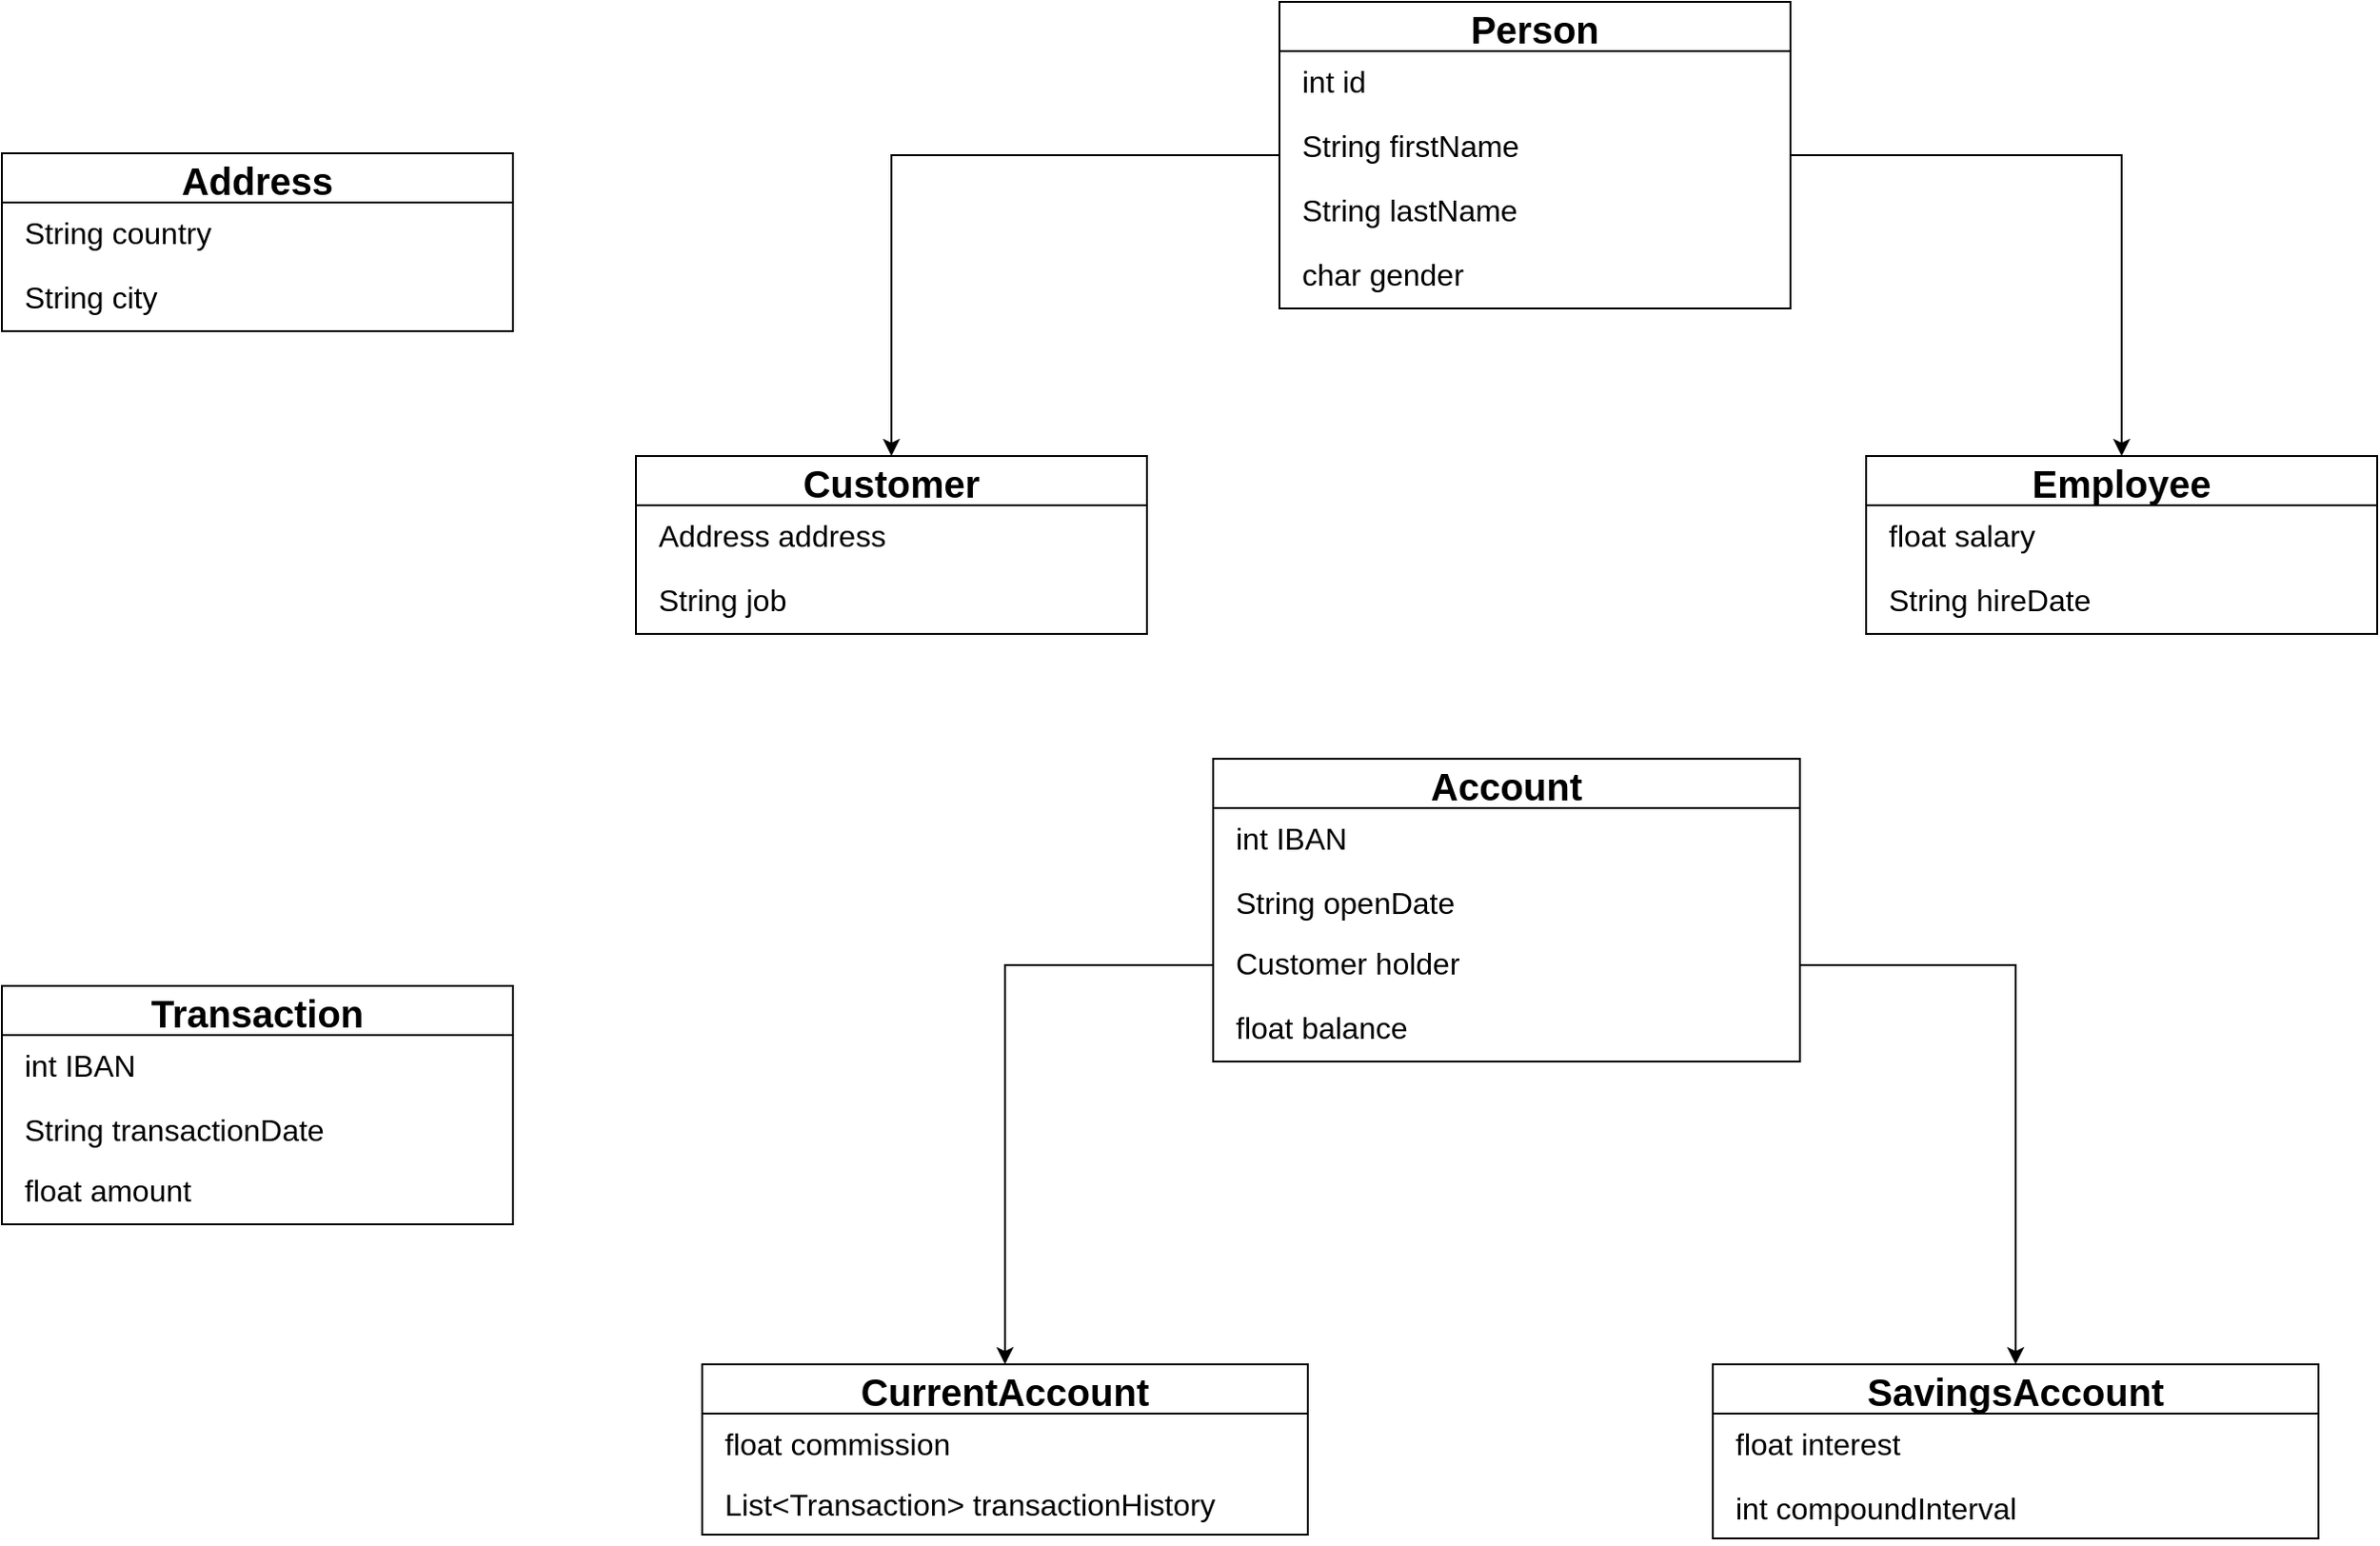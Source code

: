 <mxfile version="17.2.4" type="device" pages="2"><diagram id="C5RBs43oDa-KdzZeNtuy" name="Page-1"><mxGraphModel dx="2338" dy="754" grid="1" gridSize="10" guides="1" tooltips="1" connect="1" arrows="1" fold="1" page="1" pageScale="1" pageWidth="827" pageHeight="1169" math="0" shadow="0"><root><mxCell id="WIyWlLk6GJQsqaUBKTNV-0"/><mxCell id="WIyWlLk6GJQsqaUBKTNV-1" parent="WIyWlLk6GJQsqaUBKTNV-0"/><mxCell id="heWKViZD3AN_jhhnNJfN-25" style="edgeStyle=orthogonalEdgeStyle;rounded=0;orthogonalLoop=1;jettySize=auto;html=1;entryX=0.5;entryY=0;entryDx=0;entryDy=0;" parent="WIyWlLk6GJQsqaUBKTNV-1" source="NUFFoYU_g-1c8NiRlHDa-3" target="heWKViZD3AN_jhhnNJfN-7" edge="1"><mxGeometry relative="1" as="geometry"/></mxCell><mxCell id="JRsCaQAteEiBrNj9emDl-15" style="edgeStyle=orthogonalEdgeStyle;rounded=0;orthogonalLoop=1;jettySize=auto;html=1;entryX=0.5;entryY=0;entryDx=0;entryDy=0;" parent="WIyWlLk6GJQsqaUBKTNV-1" source="NUFFoYU_g-1c8NiRlHDa-3" target="heWKViZD3AN_jhhnNJfN-16" edge="1"><mxGeometry relative="1" as="geometry"/></mxCell><mxCell id="NUFFoYU_g-1c8NiRlHDa-3" value="Person" style="swimlane;fontStyle=1;childLayout=stackLayout;horizontal=1;startSize=26;fillColor=none;horizontalStack=0;resizeParent=1;resizeParentMax=0;resizeLast=0;collapsible=1;marginBottom=0;fontSize=20;" parent="WIyWlLk6GJQsqaUBKTNV-1" vertex="1"><mxGeometry x="-135" y="80" width="270" height="162" as="geometry"/></mxCell><mxCell id="NUFFoYU_g-1c8NiRlHDa-4" value="int id" style="text;strokeColor=none;fillColor=none;align=left;verticalAlign=top;spacingLeft=10;spacingRight=4;overflow=hidden;rotatable=0;points=[[0,0.5],[1,0.5]];portConstraint=eastwest;fontSize=16;" parent="NUFFoYU_g-1c8NiRlHDa-3" vertex="1"><mxGeometry y="26" width="270" height="34" as="geometry"/></mxCell><mxCell id="NUFFoYU_g-1c8NiRlHDa-20" value="String firstName" style="text;strokeColor=none;fillColor=none;align=left;verticalAlign=top;spacingLeft=10;spacingRight=4;overflow=hidden;rotatable=0;points=[[0,0.5],[1,0.5]];portConstraint=eastwest;fontSize=16;" parent="NUFFoYU_g-1c8NiRlHDa-3" vertex="1"><mxGeometry y="60" width="270" height="34" as="geometry"/></mxCell><mxCell id="NUFFoYU_g-1c8NiRlHDa-19" value="String lastName" style="text;strokeColor=none;fillColor=none;align=left;verticalAlign=top;spacingLeft=10;spacingRight=4;overflow=hidden;rotatable=0;points=[[0,0.5],[1,0.5]];portConstraint=eastwest;fontSize=16;" parent="NUFFoYU_g-1c8NiRlHDa-3" vertex="1"><mxGeometry y="94" width="270" height="34" as="geometry"/></mxCell><mxCell id="heWKViZD3AN_jhhnNJfN-3" value="char gender" style="text;strokeColor=none;fillColor=none;align=left;verticalAlign=top;spacingLeft=10;spacingRight=4;overflow=hidden;rotatable=0;points=[[0,0.5],[1,0.5]];portConstraint=eastwest;fontSize=16;" parent="NUFFoYU_g-1c8NiRlHDa-3" vertex="1"><mxGeometry y="128" width="270" height="34" as="geometry"/></mxCell><mxCell id="heWKViZD3AN_jhhnNJfN-7" value="Customer" style="swimlane;fontStyle=1;childLayout=stackLayout;horizontal=1;startSize=26;fillColor=none;horizontalStack=0;resizeParent=1;resizeParentMax=0;resizeLast=0;collapsible=1;marginBottom=0;fontSize=20;" parent="WIyWlLk6GJQsqaUBKTNV-1" vertex="1"><mxGeometry x="-475" y="320" width="270" height="94" as="geometry"/></mxCell><mxCell id="DANM6HYVFjvWs1n7LwVE-73" value="Address address" style="text;strokeColor=none;fillColor=none;align=left;verticalAlign=top;spacingLeft=10;spacingRight=4;overflow=hidden;rotatable=0;points=[[0,0.5],[1,0.5]];portConstraint=eastwest;fontSize=16;" parent="heWKViZD3AN_jhhnNJfN-7" vertex="1"><mxGeometry y="26" width="270" height="34" as="geometry"/></mxCell><mxCell id="7k4YhAPf_70Eh5BhcDwx-7" value="String job" style="text;strokeColor=none;fillColor=none;align=left;verticalAlign=top;spacingLeft=10;spacingRight=4;overflow=hidden;rotatable=0;points=[[0,0.5],[1,0.5]];portConstraint=eastwest;fontSize=16;" parent="heWKViZD3AN_jhhnNJfN-7" vertex="1"><mxGeometry y="60" width="270" height="34" as="geometry"/></mxCell><mxCell id="heWKViZD3AN_jhhnNJfN-16" value="Employee" style="swimlane;fontStyle=1;childLayout=stackLayout;horizontal=1;startSize=26;fillColor=none;horizontalStack=0;resizeParent=1;resizeParentMax=0;resizeLast=0;collapsible=1;marginBottom=0;fontSize=20;" parent="WIyWlLk6GJQsqaUBKTNV-1" vertex="1"><mxGeometry x="175" y="320" width="270" height="94" as="geometry"/></mxCell><mxCell id="heWKViZD3AN_jhhnNJfN-17" value="float salary" style="text;strokeColor=none;fillColor=none;align=left;verticalAlign=top;spacingLeft=10;spacingRight=4;overflow=hidden;rotatable=0;points=[[0,0.5],[1,0.5]];portConstraint=eastwest;fontSize=16;" parent="heWKViZD3AN_jhhnNJfN-16" vertex="1"><mxGeometry y="26" width="270" height="34" as="geometry"/></mxCell><mxCell id="heWKViZD3AN_jhhnNJfN-19" value="String hireDate" style="text;strokeColor=none;fillColor=none;align=left;verticalAlign=top;spacingLeft=10;spacingRight=4;overflow=hidden;rotatable=0;points=[[0,0.5],[1,0.5]];portConstraint=eastwest;fontSize=16;" parent="heWKViZD3AN_jhhnNJfN-16" vertex="1"><mxGeometry y="60" width="270" height="34" as="geometry"/></mxCell><mxCell id="DANM6HYVFjvWs1n7LwVE-15" value="Account" style="swimlane;fontStyle=1;childLayout=stackLayout;horizontal=1;startSize=26;fillColor=none;horizontalStack=0;resizeParent=1;resizeParentMax=0;resizeLast=0;collapsible=1;marginBottom=0;fontSize=20;" parent="WIyWlLk6GJQsqaUBKTNV-1" vertex="1"><mxGeometry x="-170" y="480" width="310" height="160" as="geometry"/></mxCell><mxCell id="DANM6HYVFjvWs1n7LwVE-17" value="int IBAN" style="text;strokeColor=none;fillColor=none;align=left;verticalAlign=top;spacingLeft=10;spacingRight=4;overflow=hidden;rotatable=0;points=[[0,0.5],[1,0.5]];portConstraint=eastwest;fontSize=16;" parent="DANM6HYVFjvWs1n7LwVE-15" vertex="1"><mxGeometry y="26" width="310" height="34" as="geometry"/></mxCell><mxCell id="DANM6HYVFjvWs1n7LwVE-16" value="String openDate" style="text;strokeColor=none;fillColor=none;align=left;verticalAlign=top;spacingLeft=10;spacingRight=4;overflow=hidden;rotatable=0;points=[[0,0.5],[1,0.5]];portConstraint=eastwest;fontSize=16;" parent="DANM6HYVFjvWs1n7LwVE-15" vertex="1"><mxGeometry y="60" width="310" height="32" as="geometry"/></mxCell><mxCell id="DANM6HYVFjvWs1n7LwVE-19" value="Customer holder" style="text;strokeColor=none;fillColor=none;align=left;verticalAlign=top;spacingLeft=10;spacingRight=4;overflow=hidden;rotatable=0;points=[[0,0.5],[1,0.5]];portConstraint=eastwest;fontSize=16;" parent="DANM6HYVFjvWs1n7LwVE-15" vertex="1"><mxGeometry y="92" width="310" height="34" as="geometry"/></mxCell><mxCell id="DANM6HYVFjvWs1n7LwVE-18" value="float balance" style="text;strokeColor=none;fillColor=none;align=left;verticalAlign=top;spacingLeft=10;spacingRight=4;overflow=hidden;rotatable=0;points=[[0,0.5],[1,0.5]];portConstraint=eastwest;fontSize=16;" parent="DANM6HYVFjvWs1n7LwVE-15" vertex="1"><mxGeometry y="126" width="310" height="34" as="geometry"/></mxCell><mxCell id="JRsCaQAteEiBrNj9emDl-0" value="CurrentAccount" style="swimlane;fontStyle=1;childLayout=stackLayout;horizontal=1;startSize=26;fillColor=none;horizontalStack=0;resizeParent=1;resizeParentMax=0;resizeLast=0;collapsible=1;marginBottom=0;fontSize=20;" parent="WIyWlLk6GJQsqaUBKTNV-1" vertex="1"><mxGeometry x="-440" y="800" width="320" height="90" as="geometry"/></mxCell><mxCell id="JRsCaQAteEiBrNj9emDl-2" value="float commission" style="text;strokeColor=none;fillColor=none;align=left;verticalAlign=top;spacingLeft=10;spacingRight=4;overflow=hidden;rotatable=0;points=[[0,0.5],[1,0.5]];portConstraint=eastwest;fontSize=16;" parent="JRsCaQAteEiBrNj9emDl-0" vertex="1"><mxGeometry y="26" width="320" height="32" as="geometry"/></mxCell><mxCell id="JRsCaQAteEiBrNj9emDl-19" value="List&lt;Transaction&gt; transactionHistory" style="text;strokeColor=none;fillColor=none;align=left;verticalAlign=top;spacingLeft=10;spacingRight=4;overflow=hidden;rotatable=0;points=[[0,0.5],[1,0.5]];portConstraint=eastwest;fontSize=16;" parent="JRsCaQAteEiBrNj9emDl-0" vertex="1"><mxGeometry y="58" width="320" height="32" as="geometry"/></mxCell><mxCell id="JRsCaQAteEiBrNj9emDl-6" value="SavingsAccount" style="swimlane;fontStyle=1;childLayout=stackLayout;horizontal=1;startSize=26;fillColor=none;horizontalStack=0;resizeParent=1;resizeParentMax=0;resizeLast=0;collapsible=1;marginBottom=0;fontSize=20;" parent="WIyWlLk6GJQsqaUBKTNV-1" vertex="1"><mxGeometry x="94" y="800" width="320" height="92" as="geometry"/></mxCell><mxCell id="JRsCaQAteEiBrNj9emDl-7" value="float interest" style="text;strokeColor=none;fillColor=none;align=left;verticalAlign=top;spacingLeft=10;spacingRight=4;overflow=hidden;rotatable=0;points=[[0,0.5],[1,0.5]];portConstraint=eastwest;fontSize=16;" parent="JRsCaQAteEiBrNj9emDl-6" vertex="1"><mxGeometry y="26" width="320" height="34" as="geometry"/></mxCell><mxCell id="JRsCaQAteEiBrNj9emDl-8" value="int compoundInterval" style="text;strokeColor=none;fillColor=none;align=left;verticalAlign=top;spacingLeft=10;spacingRight=4;overflow=hidden;rotatable=0;points=[[0,0.5],[1,0.5]];portConstraint=eastwest;fontSize=16;" parent="JRsCaQAteEiBrNj9emDl-6" vertex="1"><mxGeometry y="60" width="320" height="32" as="geometry"/></mxCell><mxCell id="DANM6HYVFjvWs1n7LwVE-24" value="Transaction" style="swimlane;fontStyle=1;childLayout=stackLayout;horizontal=1;startSize=26;fillColor=none;horizontalStack=0;resizeParent=1;resizeParentMax=0;resizeLast=0;collapsible=1;marginBottom=0;fontSize=20;" parent="WIyWlLk6GJQsqaUBKTNV-1" vertex="1"><mxGeometry x="-810" y="600" width="270" height="126" as="geometry"/></mxCell><mxCell id="DANM6HYVFjvWs1n7LwVE-25" value="int IBAN" style="text;strokeColor=none;fillColor=none;align=left;verticalAlign=top;spacingLeft=10;spacingRight=4;overflow=hidden;rotatable=0;points=[[0,0.5],[1,0.5]];portConstraint=eastwest;fontSize=16;" parent="DANM6HYVFjvWs1n7LwVE-24" vertex="1"><mxGeometry y="26" width="270" height="34" as="geometry"/></mxCell><mxCell id="DANM6HYVFjvWs1n7LwVE-26" value="String transactionDate" style="text;strokeColor=none;fillColor=none;align=left;verticalAlign=top;spacingLeft=10;spacingRight=4;overflow=hidden;rotatable=0;points=[[0,0.5],[1,0.5]];portConstraint=eastwest;fontSize=16;" parent="DANM6HYVFjvWs1n7LwVE-24" vertex="1"><mxGeometry y="60" width="270" height="32" as="geometry"/></mxCell><mxCell id="DANM6HYVFjvWs1n7LwVE-28" value="float amount" style="text;strokeColor=none;fillColor=none;align=left;verticalAlign=top;spacingLeft=10;spacingRight=4;overflow=hidden;rotatable=0;points=[[0,0.5],[1,0.5]];portConstraint=eastwest;fontSize=16;" parent="DANM6HYVFjvWs1n7LwVE-24" vertex="1"><mxGeometry y="92" width="270" height="34" as="geometry"/></mxCell><mxCell id="DANM6HYVFjvWs1n7LwVE-38" value="Address" style="swimlane;fontStyle=1;childLayout=stackLayout;horizontal=1;startSize=26;fillColor=none;horizontalStack=0;resizeParent=1;resizeParentMax=0;resizeLast=0;collapsible=1;marginBottom=0;fontSize=20;" parent="WIyWlLk6GJQsqaUBKTNV-1" vertex="1"><mxGeometry x="-810" y="160" width="270" height="94" as="geometry"/></mxCell><mxCell id="DANM6HYVFjvWs1n7LwVE-75" value="String country" style="text;strokeColor=none;fillColor=none;align=left;verticalAlign=top;spacingLeft=10;spacingRight=4;overflow=hidden;rotatable=0;points=[[0,0.5],[1,0.5]];portConstraint=eastwest;fontSize=16;" parent="DANM6HYVFjvWs1n7LwVE-38" vertex="1"><mxGeometry y="26" width="270" height="34" as="geometry"/></mxCell><mxCell id="DANM6HYVFjvWs1n7LwVE-39" value="String city" style="text;strokeColor=none;fillColor=none;align=left;verticalAlign=top;spacingLeft=10;spacingRight=4;overflow=hidden;rotatable=0;points=[[0,0.5],[1,0.5]];portConstraint=eastwest;fontSize=16;" parent="DANM6HYVFjvWs1n7LwVE-38" vertex="1"><mxGeometry y="60" width="270" height="34" as="geometry"/></mxCell><mxCell id="JRsCaQAteEiBrNj9emDl-13" style="edgeStyle=orthogonalEdgeStyle;rounded=0;orthogonalLoop=1;jettySize=auto;html=1;exitX=0;exitY=0.5;exitDx=0;exitDy=0;" parent="WIyWlLk6GJQsqaUBKTNV-1" source="DANM6HYVFjvWs1n7LwVE-19" target="JRsCaQAteEiBrNj9emDl-0" edge="1"><mxGeometry relative="1" as="geometry"/></mxCell><mxCell id="JRsCaQAteEiBrNj9emDl-14" style="edgeStyle=orthogonalEdgeStyle;rounded=0;orthogonalLoop=1;jettySize=auto;html=1;exitX=1;exitY=0.5;exitDx=0;exitDy=0;entryX=0.5;entryY=0;entryDx=0;entryDy=0;" parent="WIyWlLk6GJQsqaUBKTNV-1" source="DANM6HYVFjvWs1n7LwVE-19" target="JRsCaQAteEiBrNj9emDl-6" edge="1"><mxGeometry relative="1" as="geometry"/></mxCell></root></mxGraphModel></diagram><diagram id="DwNLqyfoaZ1lO774HtEd" name="Page-2"><mxGraphModel dx="3418" dy="308" grid="1" gridSize="10" guides="1" tooltips="1" connect="1" arrows="1" fold="1" page="1" pageScale="1" pageWidth="850" pageHeight="1100" math="0" shadow="0"><root><mxCell id="0"/><mxCell id="1" parent="0"/><mxCell id="tq8O5RvXttCXrjpoJ_tX-1" value="Customer" style="swimlane;fontStyle=1;childLayout=stackLayout;horizontal=1;startSize=26;fillColor=none;horizontalStack=0;resizeParent=1;resizeParentMax=0;resizeLast=0;collapsible=1;marginBottom=0;fontSize=20;" vertex="1" parent="1"><mxGeometry x="-460" y="1434" width="270" height="298" as="geometry"/></mxCell><mxCell id="tq8O5RvXttCXrjpoJ_tX-2" value="int id" style="text;strokeColor=none;fillColor=none;align=left;verticalAlign=top;spacingLeft=10;spacingRight=4;overflow=hidden;rotatable=0;points=[[0,0.5],[1,0.5]];portConstraint=eastwest;fontSize=16;" vertex="1" parent="tq8O5RvXttCXrjpoJ_tX-1"><mxGeometry y="26" width="270" height="34" as="geometry"/></mxCell><mxCell id="tq8O5RvXttCXrjpoJ_tX-3" value="String lastName" style="text;strokeColor=none;fillColor=none;align=left;verticalAlign=top;spacingLeft=10;spacingRight=4;overflow=hidden;rotatable=0;points=[[0,0.5],[1,0.5]];portConstraint=eastwest;fontSize=16;" vertex="1" parent="tq8O5RvXttCXrjpoJ_tX-1"><mxGeometry y="60" width="270" height="34" as="geometry"/></mxCell><mxCell id="tq8O5RvXttCXrjpoJ_tX-4" value="String firstName" style="text;strokeColor=none;fillColor=none;align=left;verticalAlign=top;spacingLeft=10;spacingRight=4;overflow=hidden;rotatable=0;points=[[0,0.5],[1,0.5]];portConstraint=eastwest;fontSize=16;" vertex="1" parent="tq8O5RvXttCXrjpoJ_tX-1"><mxGeometry y="94" width="270" height="34" as="geometry"/></mxCell><mxCell id="tq8O5RvXttCXrjpoJ_tX-5" value="String birthDate" style="text;strokeColor=none;fillColor=none;align=left;verticalAlign=top;spacingLeft=10;spacingRight=4;overflow=hidden;rotatable=0;points=[[0,0.5],[1,0.5]];portConstraint=eastwest;fontSize=16;" vertex="1" parent="tq8O5RvXttCXrjpoJ_tX-1"><mxGeometry y="128" width="270" height="34" as="geometry"/></mxCell><mxCell id="tq8O5RvXttCXrjpoJ_tX-6" value="char gender" style="text;strokeColor=none;fillColor=none;align=left;verticalAlign=top;spacingLeft=10;spacingRight=4;overflow=hidden;rotatable=0;points=[[0,0.5],[1,0.5]];portConstraint=eastwest;fontSize=16;" vertex="1" parent="tq8O5RvXttCXrjpoJ_tX-1"><mxGeometry y="162" width="270" height="34" as="geometry"/></mxCell><mxCell id="tq8O5RvXttCXrjpoJ_tX-7" value="a" style="text;strokeColor=none;fillColor=none;align=left;verticalAlign=top;spacingLeft=10;spacingRight=4;overflow=hidden;rotatable=0;points=[[0,0.5],[1,0.5]];portConstraint=eastwest;fontSize=16;" vertex="1" parent="tq8O5RvXttCXrjpoJ_tX-1"><mxGeometry y="196" width="270" height="34" as="geometry"/></mxCell><mxCell id="tq8O5RvXttCXrjpoJ_tX-8" value="a" style="text;strokeColor=none;fillColor=none;align=left;verticalAlign=top;spacingLeft=10;spacingRight=4;overflow=hidden;rotatable=0;points=[[0,0.5],[1,0.5]];portConstraint=eastwest;fontSize=16;" vertex="1" parent="tq8O5RvXttCXrjpoJ_tX-1"><mxGeometry y="230" width="270" height="34" as="geometry"/></mxCell><mxCell id="tq8O5RvXttCXrjpoJ_tX-9" value="a" style="text;strokeColor=none;fillColor=none;align=left;verticalAlign=top;spacingLeft=10;spacingRight=4;overflow=hidden;rotatable=0;points=[[0,0.5],[1,0.5]];portConstraint=eastwest;fontSize=16;" vertex="1" parent="tq8O5RvXttCXrjpoJ_tX-1"><mxGeometry y="264" width="270" height="34" as="geometry"/></mxCell><mxCell id="tq8O5RvXttCXrjpoJ_tX-10" value="Card" style="swimlane;fontStyle=1;childLayout=stackLayout;horizontal=1;startSize=26;fillColor=none;horizontalStack=0;resizeParent=1;resizeParentMax=0;resizeLast=0;collapsible=1;marginBottom=0;fontSize=20;" vertex="1" parent="1"><mxGeometry x="-670" y="1230" width="270" height="160" as="geometry"/></mxCell><mxCell id="tq8O5RvXttCXrjpoJ_tX-11" value="int IBAN" style="text;strokeColor=none;fillColor=none;align=left;verticalAlign=top;spacingLeft=10;spacingRight=4;overflow=hidden;rotatable=0;points=[[0,0.5],[1,0.5]];portConstraint=eastwest;fontSize=16;" vertex="1" parent="tq8O5RvXttCXrjpoJ_tX-10"><mxGeometry y="26" width="270" height="34" as="geometry"/></mxCell><mxCell id="tq8O5RvXttCXrjpoJ_tX-12" value="int " style="text;strokeColor=none;fillColor=none;align=left;verticalAlign=top;spacingLeft=10;spacingRight=4;overflow=hidden;rotatable=0;points=[[0,0.5],[1,0.5]];portConstraint=eastwest;fontSize=16;" vertex="1" parent="tq8O5RvXttCXrjpoJ_tX-10"><mxGeometry y="60" width="270" height="32" as="geometry"/></mxCell><mxCell id="tq8O5RvXttCXrjpoJ_tX-13" value="String type" style="text;strokeColor=none;fillColor=none;align=left;verticalAlign=top;spacingLeft=10;spacingRight=4;overflow=hidden;rotatable=0;points=[[0,0.5],[1,0.5]];portConstraint=eastwest;fontSize=16;" vertex="1" parent="tq8O5RvXttCXrjpoJ_tX-10"><mxGeometry y="92" width="270" height="34" as="geometry"/></mxCell><mxCell id="tq8O5RvXttCXrjpoJ_tX-14" value="float amount" style="text;strokeColor=none;fillColor=none;align=left;verticalAlign=top;spacingLeft=10;spacingRight=4;overflow=hidden;rotatable=0;points=[[0,0.5],[1,0.5]];portConstraint=eastwest;fontSize=16;" vertex="1" parent="tq8O5RvXttCXrjpoJ_tX-10"><mxGeometry y="126" width="270" height="34" as="geometry"/></mxCell><mxCell id="tq8O5RvXttCXrjpoJ_tX-15" value="Bank" style="swimlane;fontStyle=1;childLayout=stackLayout;horizontal=1;startSize=26;fillColor=none;horizontalStack=0;resizeParent=1;resizeParentMax=0;resizeLast=0;collapsible=1;marginBottom=0;fontSize=20;" vertex="1" parent="1"><mxGeometry x="-340" y="1252" width="270" height="92" as="geometry"/></mxCell><mxCell id="tq8O5RvXttCXrjpoJ_tX-16" value="String name" style="text;strokeColor=none;fillColor=none;align=left;verticalAlign=top;spacingLeft=10;spacingRight=4;overflow=hidden;rotatable=0;points=[[0,0.5],[1,0.5]];portConstraint=eastwest;fontSize=16;" vertex="1" parent="tq8O5RvXttCXrjpoJ_tX-15"><mxGeometry y="26" width="270" height="34" as="geometry"/></mxCell><mxCell id="tq8O5RvXttCXrjpoJ_tX-17" value="Address address" style="text;strokeColor=none;fillColor=none;align=left;verticalAlign=top;spacingLeft=10;spacingRight=4;overflow=hidden;rotatable=0;points=[[0,0.5],[1,0.5]];portConstraint=eastwest;fontSize=16;" vertex="1" parent="tq8O5RvXttCXrjpoJ_tX-15"><mxGeometry y="60" width="270" height="32" as="geometry"/></mxCell><mxCell id="tq8O5RvXttCXrjpoJ_tX-18" value="Loan" style="swimlane;fontStyle=1;childLayout=stackLayout;horizontal=1;startSize=26;fillColor=none;horizontalStack=0;resizeParent=1;resizeParentMax=0;resizeLast=0;collapsible=1;marginBottom=0;fontSize=20;" vertex="1" parent="1"><mxGeometry x="-20" y="1232" width="270" height="156" as="geometry"/></mxCell><mxCell id="tq8O5RvXttCXrjpoJ_tX-19" value="int customerID" style="text;strokeColor=none;fillColor=none;align=left;verticalAlign=top;spacingLeft=10;spacingRight=4;overflow=hidden;rotatable=0;points=[[0,0.5],[1,0.5]];portConstraint=eastwest;fontSize=16;" vertex="1" parent="tq8O5RvXttCXrjpoJ_tX-18"><mxGeometry y="26" width="270" height="34" as="geometry"/></mxCell><mxCell id="tq8O5RvXttCXrjpoJ_tX-20" value="float amount" style="text;strokeColor=none;fillColor=none;align=left;verticalAlign=top;spacingLeft=10;spacingRight=4;overflow=hidden;rotatable=0;points=[[0,0.5],[1,0.5]];portConstraint=eastwest;fontSize=16;" vertex="1" parent="tq8O5RvXttCXrjpoJ_tX-18"><mxGeometry y="60" width="270" height="32" as="geometry"/></mxCell><mxCell id="tq8O5RvXttCXrjpoJ_tX-21" value="float interest" style="text;strokeColor=none;fillColor=none;align=left;verticalAlign=top;spacingLeft=10;spacingRight=4;overflow=hidden;rotatable=0;points=[[0,0.5],[1,0.5]];portConstraint=eastwest;fontSize=16;" vertex="1" parent="tq8O5RvXttCXrjpoJ_tX-18"><mxGeometry y="92" width="270" height="32" as="geometry"/></mxCell><mxCell id="tq8O5RvXttCXrjpoJ_tX-22" value="float years" style="text;strokeColor=none;fillColor=none;align=left;verticalAlign=top;spacingLeft=10;spacingRight=4;overflow=hidden;rotatable=0;points=[[0,0.5],[1,0.5]];portConstraint=eastwest;fontSize=16;" vertex="1" parent="tq8O5RvXttCXrjpoJ_tX-18"><mxGeometry y="124" width="270" height="32" as="geometry"/></mxCell></root></mxGraphModel></diagram></mxfile>